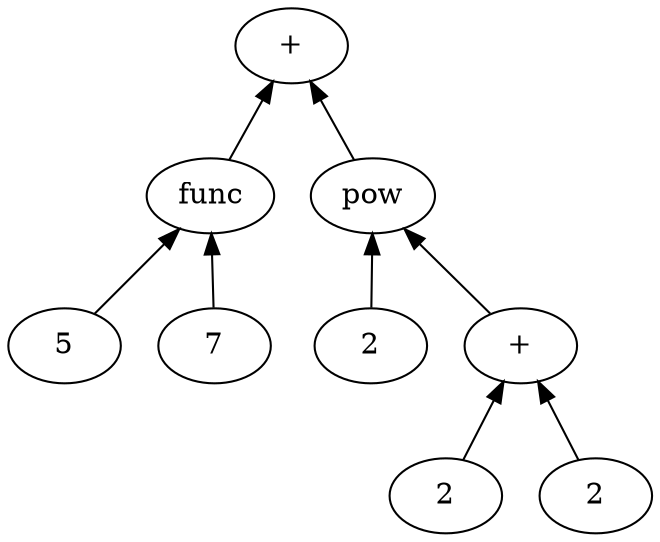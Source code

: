 digraph G {
 rankdir=BT;
 n_0[label="5"];
 n_1[label="7"];
 n_2[label="func"];
 n_3[label="2"];
 n_4[label="2"];
 n_5[label="2"];
 n_6[label="+"];
 n_7[label="pow"];
 n_8[label="+"];
n_1 -> n_2;
n_0 -> n_2;
n_5 -> n_6;
n_4 -> n_6;
n_6 -> n_7;
n_3 -> n_7;
n_7 -> n_8;
n_2 -> n_8;
}